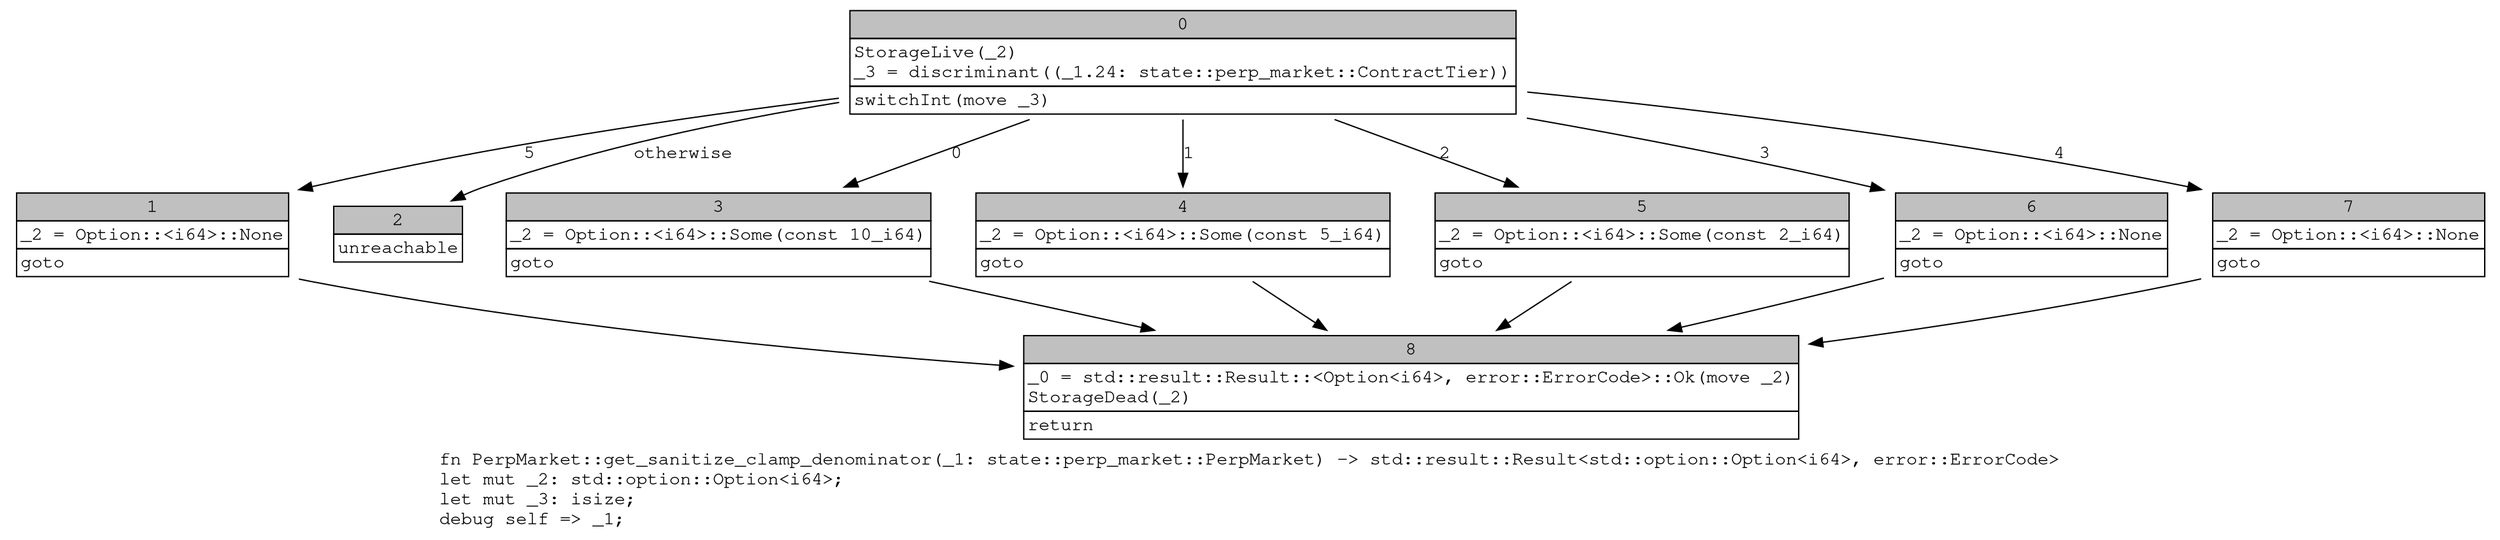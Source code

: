 digraph Mir_0_3795 {
    graph [fontname="Courier, monospace"];
    node [fontname="Courier, monospace"];
    edge [fontname="Courier, monospace"];
    label=<fn PerpMarket::get_sanitize_clamp_denominator(_1: state::perp_market::PerpMarket) -&gt; std::result::Result&lt;std::option::Option&lt;i64&gt;, error::ErrorCode&gt;<br align="left"/>let mut _2: std::option::Option&lt;i64&gt;;<br align="left"/>let mut _3: isize;<br align="left"/>debug self =&gt; _1;<br align="left"/>>;
    bb0__0_3795 [shape="none", label=<<table border="0" cellborder="1" cellspacing="0"><tr><td bgcolor="gray" align="center" colspan="1">0</td></tr><tr><td align="left" balign="left">StorageLive(_2)<br/>_3 = discriminant((_1.24: state::perp_market::ContractTier))<br/></td></tr><tr><td align="left">switchInt(move _3)</td></tr></table>>];
    bb1__0_3795 [shape="none", label=<<table border="0" cellborder="1" cellspacing="0"><tr><td bgcolor="gray" align="center" colspan="1">1</td></tr><tr><td align="left" balign="left">_2 = Option::&lt;i64&gt;::None<br/></td></tr><tr><td align="left">goto</td></tr></table>>];
    bb2__0_3795 [shape="none", label=<<table border="0" cellborder="1" cellspacing="0"><tr><td bgcolor="gray" align="center" colspan="1">2</td></tr><tr><td align="left">unreachable</td></tr></table>>];
    bb3__0_3795 [shape="none", label=<<table border="0" cellborder="1" cellspacing="0"><tr><td bgcolor="gray" align="center" colspan="1">3</td></tr><tr><td align="left" balign="left">_2 = Option::&lt;i64&gt;::Some(const 10_i64)<br/></td></tr><tr><td align="left">goto</td></tr></table>>];
    bb4__0_3795 [shape="none", label=<<table border="0" cellborder="1" cellspacing="0"><tr><td bgcolor="gray" align="center" colspan="1">4</td></tr><tr><td align="left" balign="left">_2 = Option::&lt;i64&gt;::Some(const 5_i64)<br/></td></tr><tr><td align="left">goto</td></tr></table>>];
    bb5__0_3795 [shape="none", label=<<table border="0" cellborder="1" cellspacing="0"><tr><td bgcolor="gray" align="center" colspan="1">5</td></tr><tr><td align="left" balign="left">_2 = Option::&lt;i64&gt;::Some(const 2_i64)<br/></td></tr><tr><td align="left">goto</td></tr></table>>];
    bb6__0_3795 [shape="none", label=<<table border="0" cellborder="1" cellspacing="0"><tr><td bgcolor="gray" align="center" colspan="1">6</td></tr><tr><td align="left" balign="left">_2 = Option::&lt;i64&gt;::None<br/></td></tr><tr><td align="left">goto</td></tr></table>>];
    bb7__0_3795 [shape="none", label=<<table border="0" cellborder="1" cellspacing="0"><tr><td bgcolor="gray" align="center" colspan="1">7</td></tr><tr><td align="left" balign="left">_2 = Option::&lt;i64&gt;::None<br/></td></tr><tr><td align="left">goto</td></tr></table>>];
    bb8__0_3795 [shape="none", label=<<table border="0" cellborder="1" cellspacing="0"><tr><td bgcolor="gray" align="center" colspan="1">8</td></tr><tr><td align="left" balign="left">_0 = std::result::Result::&lt;Option&lt;i64&gt;, error::ErrorCode&gt;::Ok(move _2)<br/>StorageDead(_2)<br/></td></tr><tr><td align="left">return</td></tr></table>>];
    bb0__0_3795 -> bb3__0_3795 [label="0"];
    bb0__0_3795 -> bb4__0_3795 [label="1"];
    bb0__0_3795 -> bb5__0_3795 [label="2"];
    bb0__0_3795 -> bb6__0_3795 [label="3"];
    bb0__0_3795 -> bb7__0_3795 [label="4"];
    bb0__0_3795 -> bb1__0_3795 [label="5"];
    bb0__0_3795 -> bb2__0_3795 [label="otherwise"];
    bb1__0_3795 -> bb8__0_3795 [label=""];
    bb3__0_3795 -> bb8__0_3795 [label=""];
    bb4__0_3795 -> bb8__0_3795 [label=""];
    bb5__0_3795 -> bb8__0_3795 [label=""];
    bb6__0_3795 -> bb8__0_3795 [label=""];
    bb7__0_3795 -> bb8__0_3795 [label=""];
}
